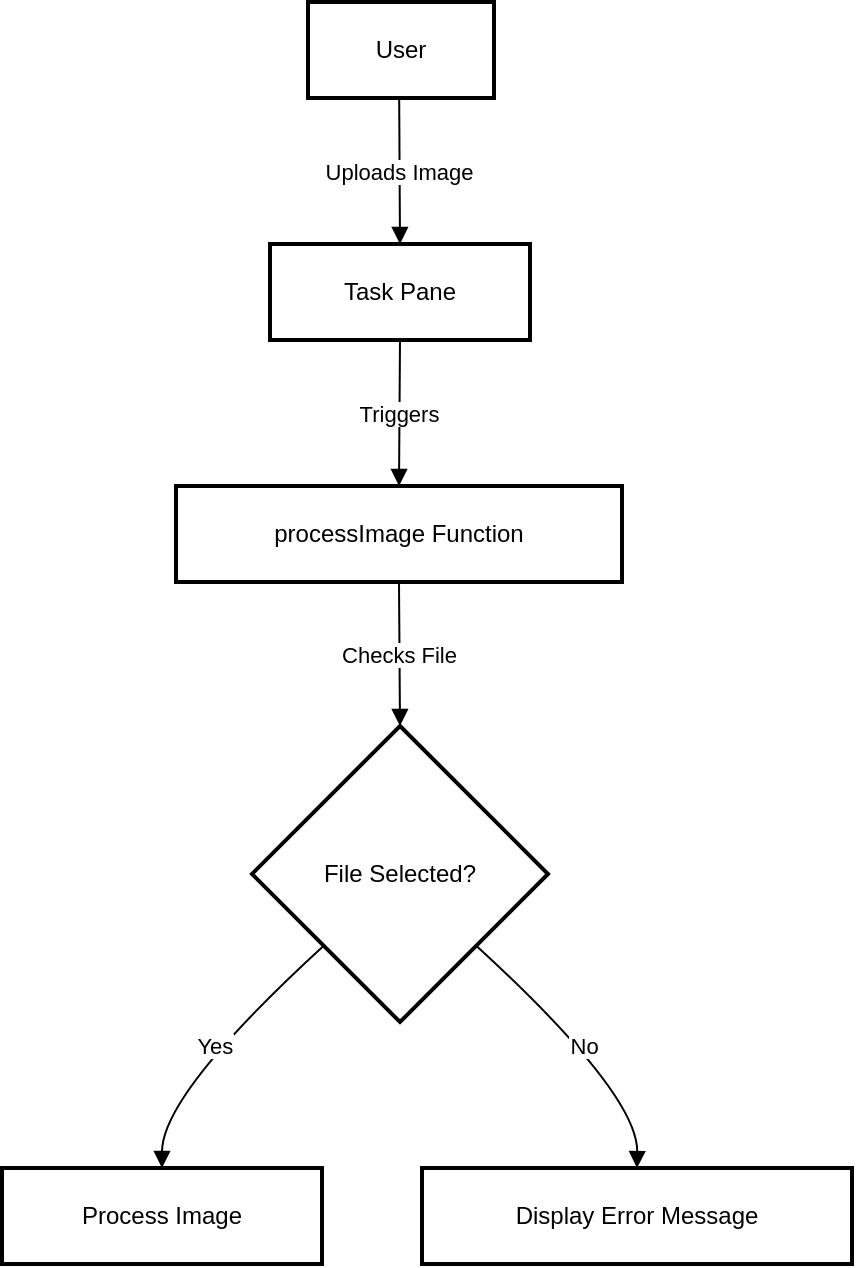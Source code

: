 <mxfile version="24.7.14">
  <diagram name="Page-1" id="FdMcGKan_7nbYF58JlpK">
    <mxGraphModel>
      <root>
        <mxCell id="0" />
        <mxCell id="1" parent="0" />
        <mxCell id="2" value="User" style="whiteSpace=wrap;strokeWidth=2;" vertex="1" parent="1">
          <mxGeometry x="161" y="8" width="93" height="48" as="geometry" />
        </mxCell>
        <mxCell id="3" value="Task Pane" style="whiteSpace=wrap;strokeWidth=2;" vertex="1" parent="1">
          <mxGeometry x="142" y="129" width="130" height="48" as="geometry" />
        </mxCell>
        <mxCell id="4" value="processImage Function" style="whiteSpace=wrap;strokeWidth=2;" vertex="1" parent="1">
          <mxGeometry x="95" y="250" width="223" height="48" as="geometry" />
        </mxCell>
        <mxCell id="5" value="File Selected?" style="rhombus;strokeWidth=2;whiteSpace=wrap;" vertex="1" parent="1">
          <mxGeometry x="133" y="370" width="148" height="148" as="geometry" />
        </mxCell>
        <mxCell id="6" value="Process Image" style="whiteSpace=wrap;strokeWidth=2;" vertex="1" parent="1">
          <mxGeometry x="8" y="591" width="160" height="48" as="geometry" />
        </mxCell>
        <mxCell id="7" value="Display Error Message" style="whiteSpace=wrap;strokeWidth=2;" vertex="1" parent="1">
          <mxGeometry x="218" y="591" width="215" height="48" as="geometry" />
        </mxCell>
        <mxCell id="8" value="Uploads Image" style="curved=1;startArrow=none;endArrow=block;exitX=0.49;exitY=1.01;entryX=0.5;entryY=0;" edge="1" parent="1" source="2" target="3">
          <mxGeometry relative="1" as="geometry">
            <Array as="points" />
          </mxGeometry>
        </mxCell>
        <mxCell id="9" value="Triggers" style="curved=1;startArrow=none;endArrow=block;exitX=0.5;exitY=1;entryX=0.5;entryY=-0.01;" edge="1" parent="1" source="3" target="4">
          <mxGeometry relative="1" as="geometry">
            <Array as="points" />
          </mxGeometry>
        </mxCell>
        <mxCell id="10" value="Checks File" style="curved=1;startArrow=none;endArrow=block;exitX=0.5;exitY=1;entryX=0.5;entryY=0;" edge="1" parent="1" source="4" target="5">
          <mxGeometry relative="1" as="geometry">
            <Array as="points" />
          </mxGeometry>
        </mxCell>
        <mxCell id="11" value="Yes" style="curved=1;startArrow=none;endArrow=block;exitX=0;exitY=0.97;entryX=0.5;entryY=-0.01;" edge="1" parent="1" source="5" target="6">
          <mxGeometry relative="1" as="geometry">
            <Array as="points">
              <mxPoint x="88" y="554" />
            </Array>
          </mxGeometry>
        </mxCell>
        <mxCell id="12" value="No" style="curved=1;startArrow=none;endArrow=block;exitX=1;exitY=0.97;entryX=0.5;entryY=-0.01;" edge="1" parent="1" source="5" target="7">
          <mxGeometry relative="1" as="geometry">
            <Array as="points">
              <mxPoint x="326" y="554" />
            </Array>
          </mxGeometry>
        </mxCell>
      </root>
    </mxGraphModel>
  </diagram>
</mxfile>

